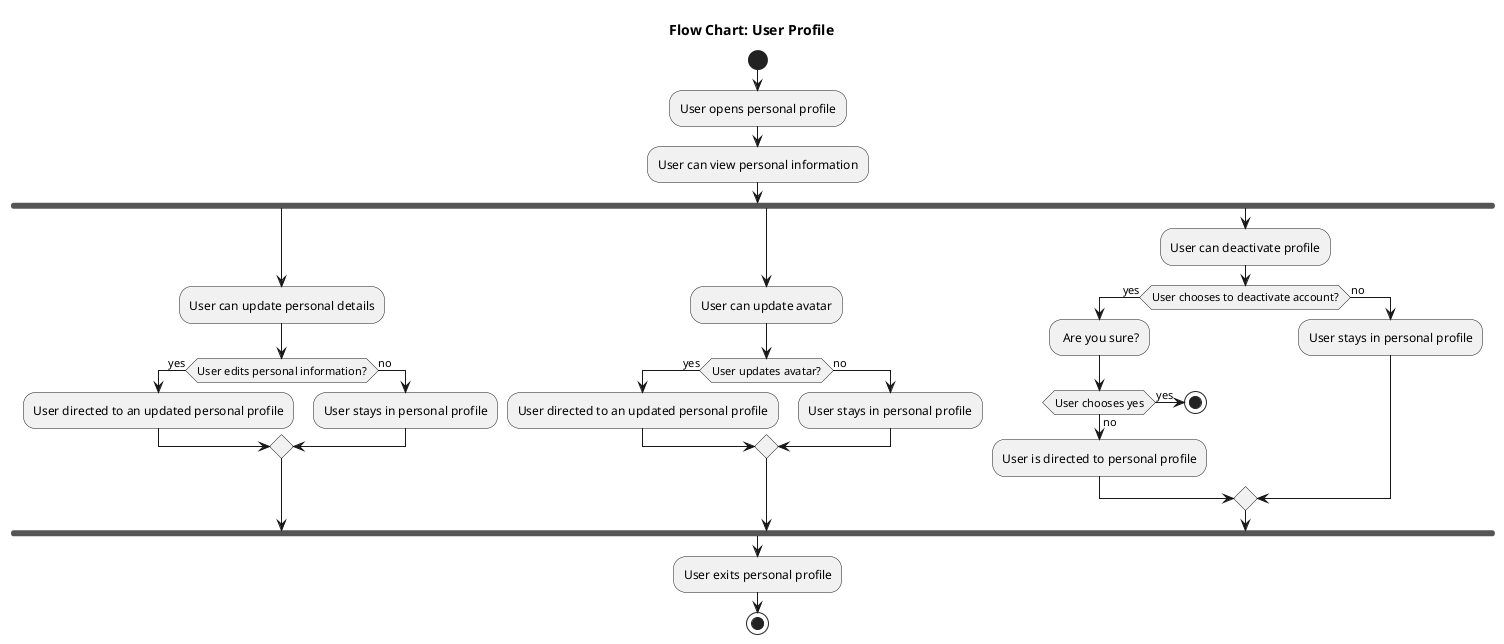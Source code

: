 @startuml

title: Flow Chart: User Profile

start 

:User opens personal profile;
:User can view personal information;

  fork
    :User can update personal details;
    if (User edits personal information?) then (yes)
      :User directed to an updated personal profile;
    else (no)
      :User stays in personal profile;
    endif

  fork again
    :User can update avatar;
    if (User updates avatar?) then (yes)
      :User directed to an updated personal profile;
    else (no)
      :User stays in personal profile;
    endif

  fork again
    :User can deactivate profile;
    if (User chooses to deactivate account?) then (yes)
     : Are you sure?;
    if (User chooses yes) then (yes)
      stop;
    else (no)
      :User is directed to personal profile;
    endif
    else (no)
    :User stays in personal profile;
    endif

  end fork

:User exits personal profile;

stop

@enduml
